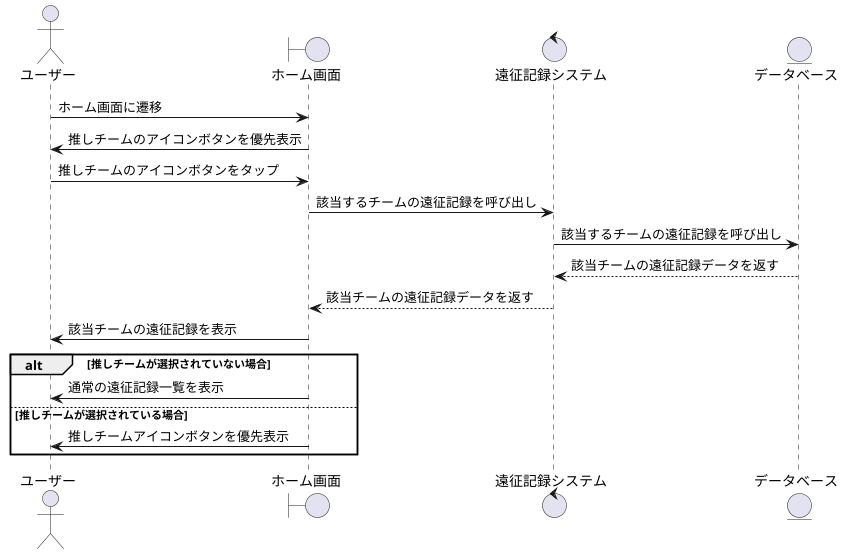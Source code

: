 @startuml
actor ユーザー as User
boundary "ホーム画面" as Home
control "遠征記録システム" as System
entity "データベース" as DB

User -> Home: ホーム画面に遷移
Home -> User: 推しチームのアイコンボタンを優先表示

User -> Home: 推しチームのアイコンボタンをタップ
Home -> System: 該当するチームの遠征記録を呼び出し
System -> DB: 該当するチームの遠征記録を呼び出し
DB --> System: 該当チームの遠征記録データを返す
System --> Home: 該当チームの遠征記録データを返す
Home -> User: 該当チームの遠征記録を表示

alt 推しチームが選択されていない場合
    Home -> User: 通常の遠征記録一覧を表示
else 推しチームが選択されている場合
    Home -> User: 推しチームアイコンボタンを優先表示
end

@enduml
